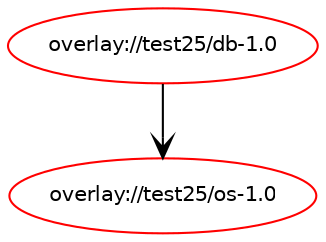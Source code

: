 digraph prolog {

newrank=true;
concentrate=true;
compound=true;
graph [rankdir=TD];#, ranksep=2.5, nodesep=0.2];
edge  [arrowhead=vee];
node  [fontname=Helvetica,fontsize=10];

"overlay://test25/db-1.0" [color=red, href="../test25/db-1.0-depend.svg"];
"overlay://test25/db-1.0" -> "overlay://test25/os-1.0"
"overlay://test25/os-1.0" [color=red, href="../test25/os-1.0-depend.svg"];
}
